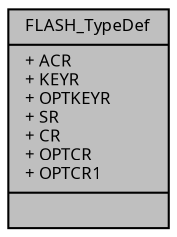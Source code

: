 digraph "FLASH_TypeDef"
{
  edge [fontname="Sans",fontsize="8",labelfontname="Sans",labelfontsize="8"];
  node [fontname="Sans",fontsize="8",shape=record];
  Node1 [label="{FLASH_TypeDef\n|+ ACR\l+ KEYR\l+ OPTKEYR\l+ SR\l+ CR\l+ OPTCR\l+ OPTCR1\l|}",height=0.2,width=0.4,color="black", fillcolor="grey75", style="filled", fontcolor="black"];
}

